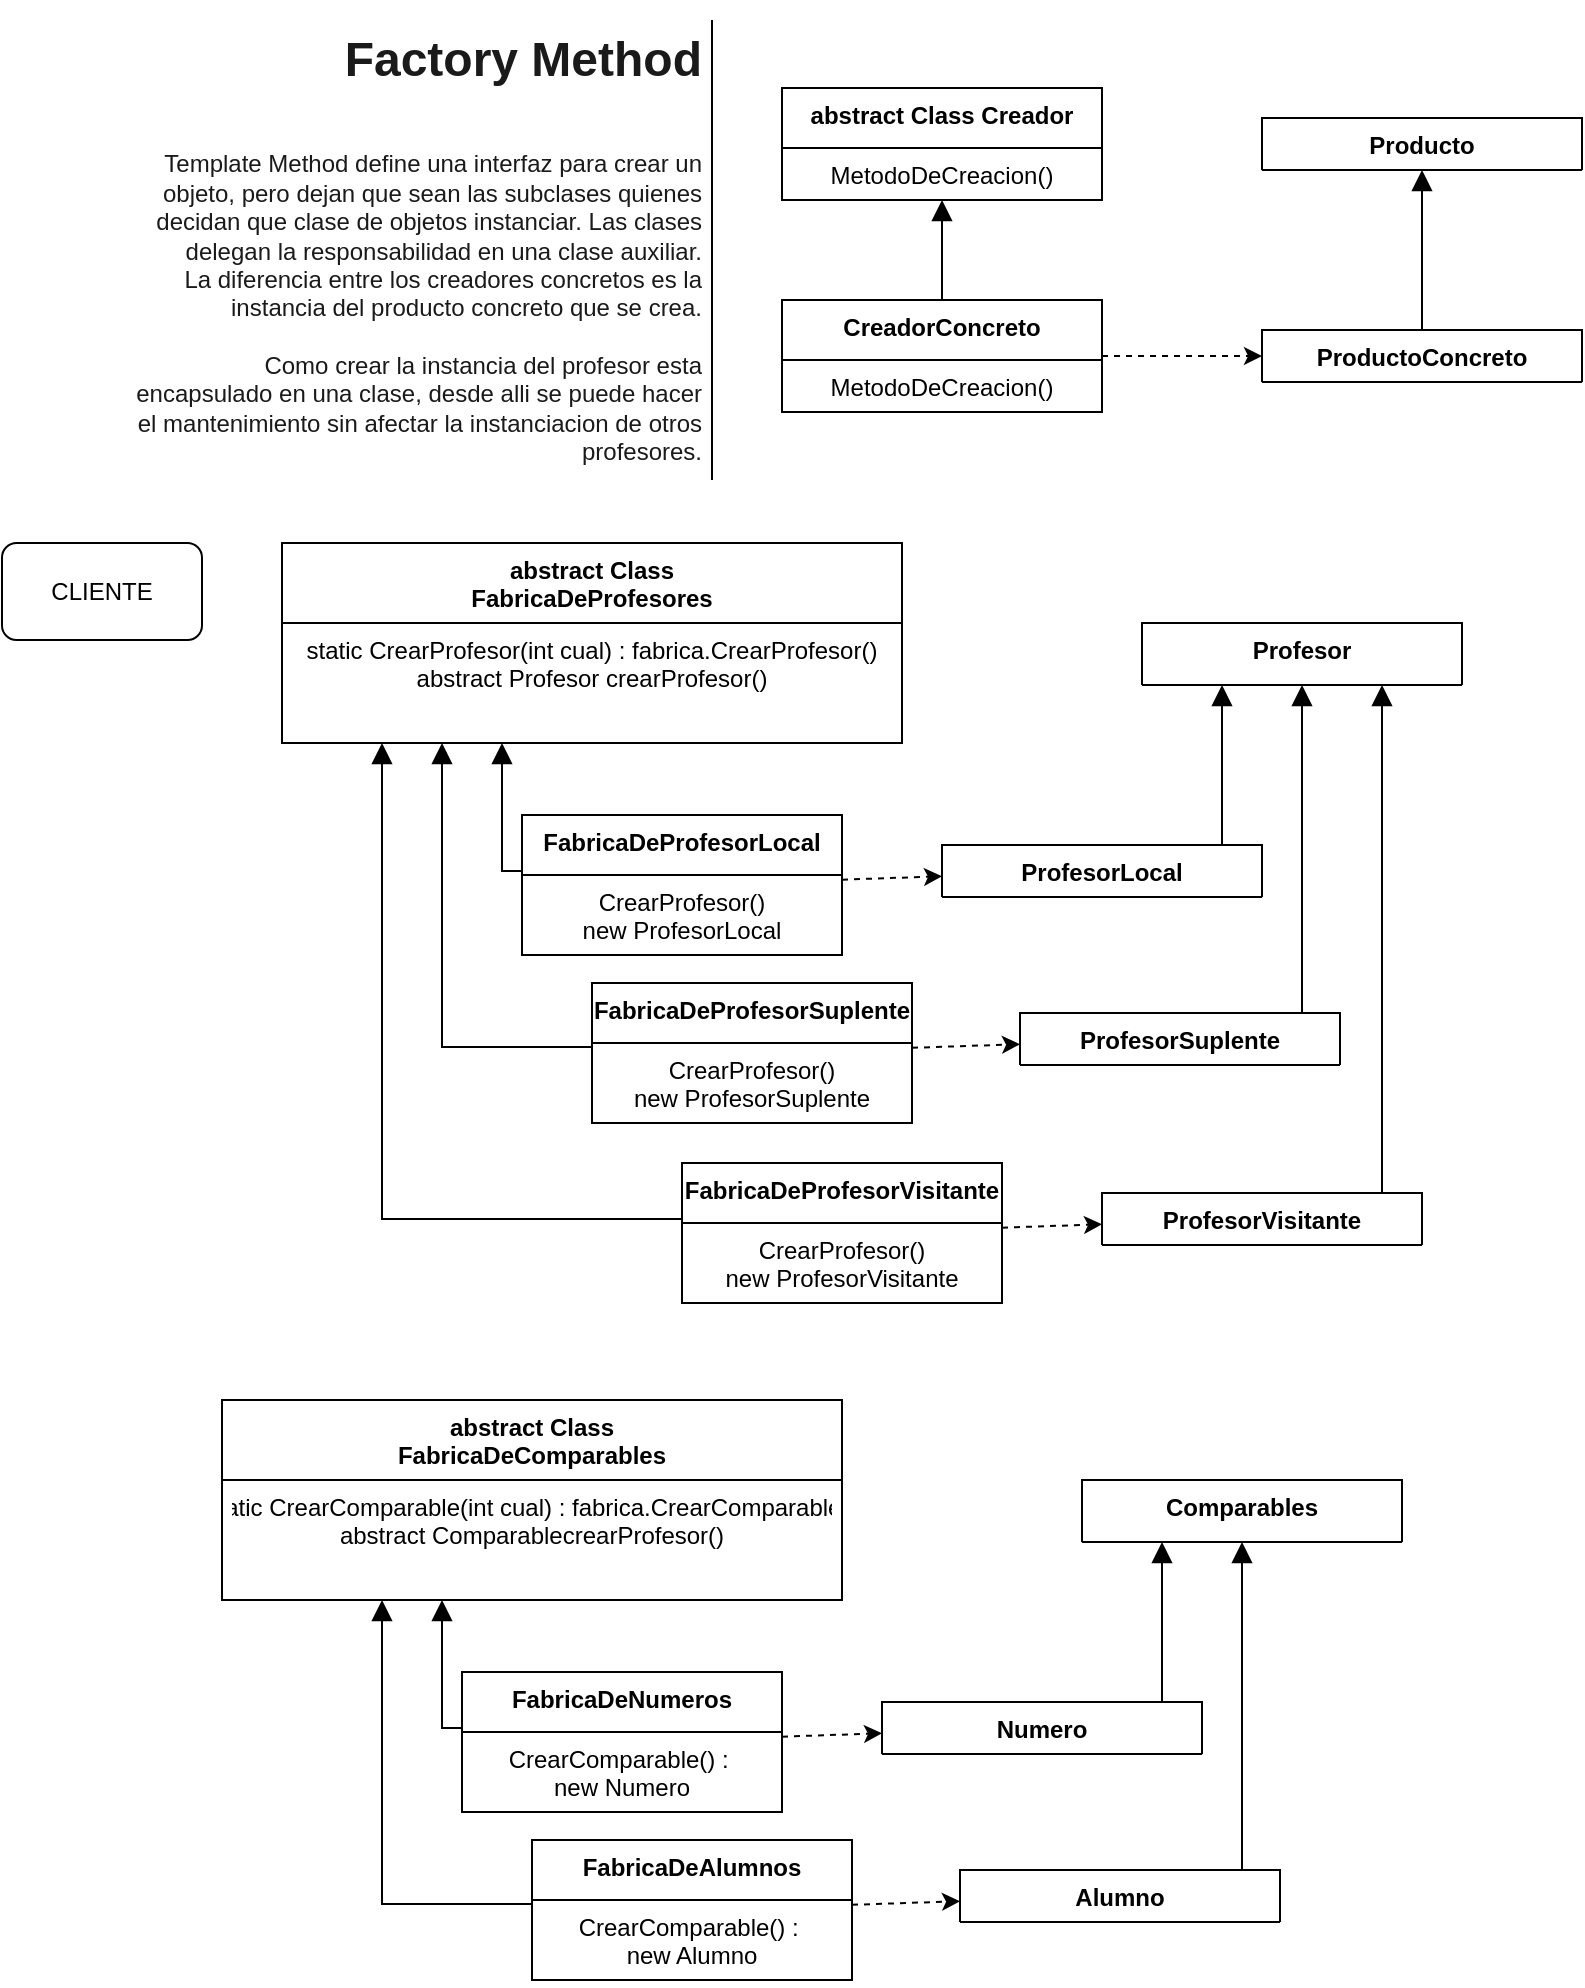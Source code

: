 <mxfile version="14.7.3" type="github" pages="2"><diagram name="3 Factory Method" id="yo1kNuvH8dFRnXLUA40o"><mxGraphModel dx="868" dy="520" grid="1" gridSize="10" guides="1" tooltips="1" connect="1" arrows="1" fold="1" page="1" pageScale="1" pageWidth="850" pageHeight="1100" math="0" shadow="0"><root><mxCell id="AaRRUuPXGWxMk3QRpt-g-0"/><mxCell id="AaRRUuPXGWxMk3QRpt-g-1" parent="AaRRUuPXGWxMk3QRpt-g-0"/><mxCell id="AaRRUuPXGWxMk3QRpt-g-2" value="abstract Class Creador" style="swimlane;fontStyle=1;align=center;verticalAlign=top;childLayout=stackLayout;horizontal=1;startSize=30;horizontalStack=0;resizeParent=1;resizeParentMax=0;resizeLast=0;collapsible=1;marginBottom=0;" parent="AaRRUuPXGWxMk3QRpt-g-1" vertex="1"><mxGeometry x="410" y="44" width="160" height="56" as="geometry"/></mxCell><mxCell id="AaRRUuPXGWxMk3QRpt-g-3" value="MetodoDeCreacion()" style="text;strokeColor=none;fillColor=none;align=center;verticalAlign=top;spacingLeft=4;spacingRight=4;overflow=hidden;rotatable=0;points=[[0,0.5],[1,0.5]];portConstraint=eastwest;" parent="AaRRUuPXGWxMk3QRpt-g-2" vertex="1"><mxGeometry y="30" width="160" height="26" as="geometry"/></mxCell><mxCell id="AaRRUuPXGWxMk3QRpt-g-5" value="&lt;h1&gt;&lt;font color=&quot;#1a1a1a&quot;&gt;Factory Method&lt;/font&gt;&lt;/h1&gt;&lt;div&gt;&lt;br&gt;&lt;/div&gt;&lt;div&gt;&lt;font color=&quot;#1a1a1a&quot;&gt;Template Method&amp;nbsp;&lt;/font&gt;&lt;span&gt;&lt;font color=&quot;#1a1a1a&quot;&gt;define una interfaz para crear un objeto, pero&amp;nbsp;&lt;/font&gt;&lt;/span&gt;&lt;span style=&quot;color: rgb(26 , 26 , 26)&quot;&gt;dejan que sean las subclases quienes decidan que clase&amp;nbsp;&lt;/span&gt;&lt;span style=&quot;color: rgb(26 , 26 , 26)&quot;&gt;de objetos instanciar.&amp;nbsp;&lt;/span&gt;&lt;span&gt;&lt;font color=&quot;#1a1a1a&quot;&gt;Las clases delegan la responsabilidad en una&amp;nbsp;&lt;/font&gt;&lt;/span&gt;&lt;span style=&quot;color: rgb(26 , 26 , 26)&quot;&gt;clase auxiliar.&lt;/span&gt;&lt;/div&gt;&lt;div&gt;&lt;span style=&quot;color: rgb(26 , 26 , 26)&quot;&gt;La diferencia entre los creadores concretos es la instancia del producto concreto que se crea.&lt;/span&gt;&lt;/div&gt;&lt;div&gt;&lt;span style=&quot;color: rgb(26 , 26 , 26)&quot;&gt;&lt;br&gt;&lt;/span&gt;&lt;/div&gt;&lt;div&gt;&lt;span style=&quot;color: rgb(26 , 26 , 26)&quot;&gt;Como crear la instancia del profesor esta encapsulado en una clase, desde alli se puede hacer el mantenimiento sin afectar la instanciacion de otros profesores.&lt;/span&gt;&lt;/div&gt;&lt;p&gt;&lt;/p&gt;" style="text;html=1;strokeColor=none;fillColor=none;spacing=5;spacingTop=-20;whiteSpace=wrap;overflow=hidden;rounded=0;align=right;" parent="AaRRUuPXGWxMk3QRpt-g-1" vertex="1"><mxGeometry x="80" y="10" width="295" height="230" as="geometry"/></mxCell><mxCell id="AaRRUuPXGWxMk3QRpt-g-6" value="ProductoConcreto" style="swimlane;fontStyle=1;align=center;verticalAlign=top;childLayout=stackLayout;horizontal=1;startSize=46;horizontalStack=0;resizeParent=1;resizeParentMax=0;resizeLast=0;collapsible=1;marginBottom=0;" parent="AaRRUuPXGWxMk3QRpt-g-1" vertex="1"><mxGeometry x="650" y="165" width="160" height="26" as="geometry"/></mxCell><mxCell id="AaRRUuPXGWxMk3QRpt-g-9" value="" style="endArrow=none;html=1;endSize=8;entryX=1;entryY=0;entryDx=0;entryDy=0;exitX=1;exitY=1;exitDx=0;exitDy=0;" parent="AaRRUuPXGWxMk3QRpt-g-1" source="AaRRUuPXGWxMk3QRpt-g-5" target="AaRRUuPXGWxMk3QRpt-g-5" edge="1"><mxGeometry width="50" height="50" relative="1" as="geometry"><mxPoint x="470" y="230" as="sourcePoint"/><mxPoint x="520" y="180" as="targetPoint"/></mxGeometry></mxCell><mxCell id="AaRRUuPXGWxMk3QRpt-g-10" value="CreadorConcreto" style="swimlane;fontStyle=1;align=center;verticalAlign=top;childLayout=stackLayout;horizontal=1;startSize=30;horizontalStack=0;resizeParent=1;resizeParentMax=0;resizeLast=0;collapsible=1;marginBottom=0;" parent="AaRRUuPXGWxMk3QRpt-g-1" vertex="1"><mxGeometry x="410" y="150" width="160" height="56" as="geometry"/></mxCell><mxCell id="AaRRUuPXGWxMk3QRpt-g-11" value="MetodoDeCreacion()" style="text;strokeColor=none;fillColor=none;align=center;verticalAlign=top;spacingLeft=4;spacingRight=4;overflow=hidden;rotatable=0;points=[[0,0.5],[1,0.5]];portConstraint=eastwest;" parent="AaRRUuPXGWxMk3QRpt-g-10" vertex="1"><mxGeometry y="30" width="160" height="26" as="geometry"/></mxCell><mxCell id="AaRRUuPXGWxMk3QRpt-g-12" value="" style="endArrow=block;html=1;endFill=1;endSize=8;edgeStyle=orthogonalEdgeStyle;rounded=0;" parent="AaRRUuPXGWxMk3QRpt-g-1" source="AaRRUuPXGWxMk3QRpt-g-6" target="l-YtCy-cWZxPGC9DYye8-1" edge="1"><mxGeometry width="50" height="50" relative="1" as="geometry"><mxPoint x="255" y="193" as="sourcePoint"/><mxPoint x="305" y="143" as="targetPoint"/></mxGeometry></mxCell><mxCell id="AaRRUuPXGWxMk3QRpt-g-25" value="CLIENTE" style="rounded=1;whiteSpace=wrap;html=1;align=center;" parent="AaRRUuPXGWxMk3QRpt-g-1" vertex="1"><mxGeometry x="20" y="271.5" width="100" height="48.5" as="geometry"/></mxCell><mxCell id="l-YtCy-cWZxPGC9DYye8-0" value="" style="endArrow=classic;html=1;dashed=1;" parent="AaRRUuPXGWxMk3QRpt-g-1" source="AaRRUuPXGWxMk3QRpt-g-10" target="AaRRUuPXGWxMk3QRpt-g-6" edge="1"><mxGeometry width="50" height="50" relative="1" as="geometry"><mxPoint x="380" y="126" as="sourcePoint"/><mxPoint x="430" y="76" as="targetPoint"/></mxGeometry></mxCell><mxCell id="l-YtCy-cWZxPGC9DYye8-1" value="Producto" style="swimlane;fontStyle=1;align=center;verticalAlign=top;childLayout=stackLayout;horizontal=1;startSize=46;horizontalStack=0;resizeParent=1;resizeParentMax=0;resizeLast=0;collapsible=1;marginBottom=0;" parent="AaRRUuPXGWxMk3QRpt-g-1" vertex="1"><mxGeometry x="650" y="59" width="160" height="26" as="geometry"/></mxCell><mxCell id="l-YtCy-cWZxPGC9DYye8-3" value="" style="endArrow=block;html=1;endFill=1;endSize=8;edgeStyle=orthogonalEdgeStyle;rounded=0;" parent="AaRRUuPXGWxMk3QRpt-g-1" source="AaRRUuPXGWxMk3QRpt-g-10" target="AaRRUuPXGWxMk3QRpt-g-2" edge="1"><mxGeometry width="50" height="50" relative="1" as="geometry"><mxPoint x="255" y="193" as="sourcePoint"/><mxPoint x="305" y="143" as="targetPoint"/></mxGeometry></mxCell><mxCell id="l-YtCy-cWZxPGC9DYye8-4" value="abstract Class &#10;FabricaDeProfesores" style="swimlane;fontStyle=1;align=center;verticalAlign=top;childLayout=stackLayout;horizontal=1;startSize=40;horizontalStack=0;resizeParent=1;resizeParentMax=0;resizeLast=0;collapsible=1;marginBottom=0;" parent="AaRRUuPXGWxMk3QRpt-g-1" vertex="1"><mxGeometry x="160" y="271.5" width="310" height="100" as="geometry"/></mxCell><mxCell id="l-YtCy-cWZxPGC9DYye8-5" value="static CrearProfesor(int cual) : fabrica.CrearProfesor()&#10;abstract Profesor crearProfesor()" style="text;strokeColor=none;fillColor=none;align=center;verticalAlign=top;spacingLeft=4;spacingRight=4;overflow=hidden;rotatable=0;points=[[0,0.5],[1,0.5]];portConstraint=eastwest;" parent="l-YtCy-cWZxPGC9DYye8-4" vertex="1"><mxGeometry y="40" width="310" height="60" as="geometry"/></mxCell><mxCell id="l-YtCy-cWZxPGC9DYye8-6" value="ProfesorLocal" style="swimlane;fontStyle=1;align=center;verticalAlign=top;childLayout=stackLayout;horizontal=1;startSize=46;horizontalStack=0;resizeParent=1;resizeParentMax=0;resizeLast=0;collapsible=1;marginBottom=0;" parent="AaRRUuPXGWxMk3QRpt-g-1" vertex="1"><mxGeometry x="490" y="422.5" width="160" height="26" as="geometry"/></mxCell><mxCell id="l-YtCy-cWZxPGC9DYye8-7" value="FabricaDeProfesorVisitante" style="swimlane;fontStyle=1;align=center;verticalAlign=top;childLayout=stackLayout;horizontal=1;startSize=30;horizontalStack=0;resizeParent=1;resizeParentMax=0;resizeLast=0;collapsible=1;marginBottom=0;" parent="AaRRUuPXGWxMk3QRpt-g-1" vertex="1"><mxGeometry x="360" y="581.5" width="160" height="70" as="geometry"/></mxCell><mxCell id="l-YtCy-cWZxPGC9DYye8-27" value="CrearProfesor()&#10;new ProfesorVisitante" style="text;strokeColor=none;fillColor=none;align=center;verticalAlign=top;spacingLeft=4;spacingRight=4;overflow=hidden;rotatable=0;points=[[0,0.5],[1,0.5]];portConstraint=eastwest;" parent="l-YtCy-cWZxPGC9DYye8-7" vertex="1"><mxGeometry y="30" width="160" height="40" as="geometry"/></mxCell><mxCell id="l-YtCy-cWZxPGC9DYye8-9" value="" style="endArrow=block;html=1;endFill=1;endSize=8;edgeStyle=orthogonalEdgeStyle;rounded=0;" parent="AaRRUuPXGWxMk3QRpt-g-1" source="l-YtCy-cWZxPGC9DYye8-6" target="l-YtCy-cWZxPGC9DYye8-11" edge="1"><mxGeometry width="50" height="50" relative="1" as="geometry"><mxPoint x="287.5" y="450.5" as="sourcePoint"/><mxPoint x="550" y="341.5" as="targetPoint"/><Array as="points"><mxPoint x="630" y="421.5"/><mxPoint x="630" y="421.5"/></Array></mxGeometry></mxCell><mxCell id="l-YtCy-cWZxPGC9DYye8-10" value="" style="endArrow=classic;html=1;dashed=1;" parent="AaRRUuPXGWxMk3QRpt-g-1" source="l-YtCy-cWZxPGC9DYye8-16" target="l-YtCy-cWZxPGC9DYye8-6" edge="1"><mxGeometry width="50" height="50" relative="1" as="geometry"><mxPoint x="412.5" y="383.5" as="sourcePoint"/><mxPoint x="462.5" y="333.5" as="targetPoint"/></mxGeometry></mxCell><mxCell id="l-YtCy-cWZxPGC9DYye8-11" value="Profesor" style="swimlane;fontStyle=1;align=center;verticalAlign=top;childLayout=stackLayout;horizontal=1;startSize=70;horizontalStack=0;resizeParent=1;resizeParentMax=0;resizeLast=0;collapsible=1;marginBottom=0;" parent="AaRRUuPXGWxMk3QRpt-g-1" vertex="1"><mxGeometry x="590" y="311.5" width="160" height="31" as="geometry"/></mxCell><mxCell id="l-YtCy-cWZxPGC9DYye8-12" value="" style="endArrow=block;html=1;endFill=1;endSize=8;edgeStyle=orthogonalEdgeStyle;rounded=0;" parent="AaRRUuPXGWxMk3QRpt-g-1" source="l-YtCy-cWZxPGC9DYye8-7" target="l-YtCy-cWZxPGC9DYye8-4" edge="1"><mxGeometry width="50" height="50" relative="1" as="geometry"><mxPoint x="287.5" y="450.5" as="sourcePoint"/><mxPoint x="337.5" y="400.5" as="targetPoint"/><Array as="points"><mxPoint x="210" y="609.5"/></Array></mxGeometry></mxCell><mxCell id="l-YtCy-cWZxPGC9DYye8-13" value="FabricaDeProfesorSuplente" style="swimlane;fontStyle=1;align=center;verticalAlign=top;childLayout=stackLayout;horizontal=1;startSize=30;horizontalStack=0;resizeParent=1;resizeParentMax=0;resizeLast=0;collapsible=1;marginBottom=0;" parent="AaRRUuPXGWxMk3QRpt-g-1" vertex="1"><mxGeometry x="315" y="491.5" width="160" height="70" as="geometry"/></mxCell><mxCell id="l-YtCy-cWZxPGC9DYye8-26" value="CrearProfesor()&#10;new ProfesorSuplente" style="text;strokeColor=none;fillColor=none;align=center;verticalAlign=top;spacingLeft=4;spacingRight=4;overflow=hidden;rotatable=0;points=[[0,0.5],[1,0.5]];portConstraint=eastwest;" parent="l-YtCy-cWZxPGC9DYye8-13" vertex="1"><mxGeometry y="30" width="160" height="40" as="geometry"/></mxCell><mxCell id="l-YtCy-cWZxPGC9DYye8-15" value="" style="endArrow=block;html=1;endFill=1;endSize=8;edgeStyle=orthogonalEdgeStyle;rounded=0;" parent="AaRRUuPXGWxMk3QRpt-g-1" source="l-YtCy-cWZxPGC9DYye8-13" target="l-YtCy-cWZxPGC9DYye8-4" edge="1"><mxGeometry width="50" height="50" relative="1" as="geometry"><mxPoint x="287.5" y="450.5" as="sourcePoint"/><mxPoint x="337.5" y="400.5" as="targetPoint"/><Array as="points"><mxPoint x="240" y="523.5"/></Array></mxGeometry></mxCell><mxCell id="l-YtCy-cWZxPGC9DYye8-16" value="FabricaDeProfesorLocal" style="swimlane;fontStyle=1;align=center;verticalAlign=top;childLayout=stackLayout;horizontal=1;startSize=30;horizontalStack=0;resizeParent=1;resizeParentMax=0;resizeLast=0;collapsible=1;marginBottom=0;" parent="AaRRUuPXGWxMk3QRpt-g-1" vertex="1"><mxGeometry x="280" y="407.5" width="160" height="70" as="geometry"/></mxCell><mxCell id="l-YtCy-cWZxPGC9DYye8-17" value="CrearProfesor()&#10;new ProfesorLocal" style="text;strokeColor=none;fillColor=none;align=center;verticalAlign=top;spacingLeft=4;spacingRight=4;overflow=hidden;rotatable=0;points=[[0,0.5],[1,0.5]];portConstraint=eastwest;" parent="l-YtCy-cWZxPGC9DYye8-16" vertex="1"><mxGeometry y="30" width="160" height="40" as="geometry"/></mxCell><mxCell id="l-YtCy-cWZxPGC9DYye8-18" value="" style="endArrow=block;html=1;endFill=1;endSize=8;edgeStyle=orthogonalEdgeStyle;rounded=0;" parent="AaRRUuPXGWxMk3QRpt-g-1" source="l-YtCy-cWZxPGC9DYye8-16" target="l-YtCy-cWZxPGC9DYye8-4" edge="1"><mxGeometry width="50" height="50" relative="1" as="geometry"><mxPoint x="287.5" y="450.5" as="sourcePoint"/><mxPoint x="337.5" y="400.5" as="targetPoint"/><Array as="points"><mxPoint x="270" y="435.5"/></Array></mxGeometry></mxCell><mxCell id="l-YtCy-cWZxPGC9DYye8-19" value="ProfesorSuplente" style="swimlane;fontStyle=1;align=center;verticalAlign=top;childLayout=stackLayout;horizontal=1;startSize=46;horizontalStack=0;resizeParent=1;resizeParentMax=0;resizeLast=0;collapsible=1;marginBottom=0;" parent="AaRRUuPXGWxMk3QRpt-g-1" vertex="1"><mxGeometry x="529" y="506.5" width="160" height="26" as="geometry"/></mxCell><mxCell id="l-YtCy-cWZxPGC9DYye8-20" value="ProfesorVisitante" style="swimlane;fontStyle=1;align=center;verticalAlign=top;childLayout=stackLayout;horizontal=1;startSize=46;horizontalStack=0;resizeParent=1;resizeParentMax=0;resizeLast=0;collapsible=1;marginBottom=0;" parent="AaRRUuPXGWxMk3QRpt-g-1" vertex="1"><mxGeometry x="570" y="596.5" width="160" height="26" as="geometry"/></mxCell><mxCell id="l-YtCy-cWZxPGC9DYye8-21" value="" style="endArrow=classic;html=1;dashed=1;" parent="AaRRUuPXGWxMk3QRpt-g-1" source="l-YtCy-cWZxPGC9DYye8-13" target="l-YtCy-cWZxPGC9DYye8-19" edge="1"><mxGeometry width="50" height="50" relative="1" as="geometry"><mxPoint x="412.5" y="383.5" as="sourcePoint"/><mxPoint x="462.5" y="333.5" as="targetPoint"/></mxGeometry></mxCell><mxCell id="l-YtCy-cWZxPGC9DYye8-22" value="" style="endArrow=classic;html=1;dashed=1;" parent="AaRRUuPXGWxMk3QRpt-g-1" source="l-YtCy-cWZxPGC9DYye8-7" target="l-YtCy-cWZxPGC9DYye8-20" edge="1"><mxGeometry width="50" height="50" relative="1" as="geometry"><mxPoint x="412.5" y="383.5" as="sourcePoint"/><mxPoint x="462.5" y="333.5" as="targetPoint"/></mxGeometry></mxCell><mxCell id="l-YtCy-cWZxPGC9DYye8-24" value="" style="endArrow=block;html=1;endFill=1;endSize=8;edgeStyle=orthogonalEdgeStyle;rounded=0;exitX=0.5;exitY=0;exitDx=0;exitDy=0;" parent="AaRRUuPXGWxMk3QRpt-g-1" source="l-YtCy-cWZxPGC9DYye8-19" target="l-YtCy-cWZxPGC9DYye8-11" edge="1"><mxGeometry width="50" height="50" relative="1" as="geometry"><mxPoint x="287.5" y="450.5" as="sourcePoint"/><mxPoint x="337.5" y="400.5" as="targetPoint"/><Array as="points"><mxPoint x="670" y="506.5"/></Array></mxGeometry></mxCell><mxCell id="l-YtCy-cWZxPGC9DYye8-25" value="" style="endArrow=block;html=1;endFill=1;endSize=8;edgeStyle=orthogonalEdgeStyle;rounded=0;exitX=0.5;exitY=0;exitDx=0;exitDy=0;" parent="AaRRUuPXGWxMk3QRpt-g-1" source="l-YtCy-cWZxPGC9DYye8-20" target="l-YtCy-cWZxPGC9DYye8-11" edge="1"><mxGeometry width="50" height="50" relative="1" as="geometry"><mxPoint x="287.5" y="450.5" as="sourcePoint"/><mxPoint x="840" y="471.5" as="targetPoint"/><Array as="points"><mxPoint x="710" y="596.5"/></Array></mxGeometry></mxCell><mxCell id="RKG4aWZJy6zWeopK65yn-0" value="abstract Class &#10;FabricaDeComparables" style="swimlane;fontStyle=1;align=center;verticalAlign=top;childLayout=stackLayout;horizontal=1;startSize=40;horizontalStack=0;resizeParent=1;resizeParentMax=0;resizeLast=0;collapsible=1;marginBottom=0;" parent="AaRRUuPXGWxMk3QRpt-g-1" vertex="1"><mxGeometry x="130" y="700" width="310" height="100" as="geometry"/></mxCell><mxCell id="RKG4aWZJy6zWeopK65yn-1" value="static CrearComparable(int cual) : fabrica.CrearComparable()&#10;abstract ComparablecrearProfesor()" style="text;strokeColor=none;fillColor=none;align=center;verticalAlign=top;spacingLeft=4;spacingRight=4;overflow=hidden;rotatable=0;points=[[0,0.5],[1,0.5]];portConstraint=eastwest;" parent="RKG4aWZJy6zWeopK65yn-0" vertex="1"><mxGeometry y="40" width="310" height="60" as="geometry"/></mxCell><mxCell id="RKG4aWZJy6zWeopK65yn-2" value="Numero" style="swimlane;fontStyle=1;align=center;verticalAlign=top;childLayout=stackLayout;horizontal=1;startSize=46;horizontalStack=0;resizeParent=1;resizeParentMax=0;resizeLast=0;collapsible=1;marginBottom=0;" parent="AaRRUuPXGWxMk3QRpt-g-1" vertex="1"><mxGeometry x="460" y="851" width="160" height="26" as="geometry"/></mxCell><mxCell id="RKG4aWZJy6zWeopK65yn-5" value="" style="endArrow=block;html=1;endFill=1;endSize=8;edgeStyle=orthogonalEdgeStyle;rounded=0;" parent="AaRRUuPXGWxMk3QRpt-g-1" source="RKG4aWZJy6zWeopK65yn-2" target="RKG4aWZJy6zWeopK65yn-7" edge="1"><mxGeometry width="50" height="50" relative="1" as="geometry"><mxPoint x="257.5" y="879" as="sourcePoint"/><mxPoint x="520" y="770" as="targetPoint"/><Array as="points"><mxPoint x="600" y="850"/><mxPoint x="600" y="850"/></Array></mxGeometry></mxCell><mxCell id="RKG4aWZJy6zWeopK65yn-6" value="" style="endArrow=classic;html=1;dashed=1;" parent="AaRRUuPXGWxMk3QRpt-g-1" source="RKG4aWZJy6zWeopK65yn-12" target="RKG4aWZJy6zWeopK65yn-2" edge="1"><mxGeometry width="50" height="50" relative="1" as="geometry"><mxPoint x="382.5" y="812" as="sourcePoint"/><mxPoint x="432.5" y="762" as="targetPoint"/></mxGeometry></mxCell><mxCell id="RKG4aWZJy6zWeopK65yn-7" value="Comparables" style="swimlane;fontStyle=1;align=center;verticalAlign=top;childLayout=stackLayout;horizontal=1;startSize=70;horizontalStack=0;resizeParent=1;resizeParentMax=0;resizeLast=0;collapsible=1;marginBottom=0;" parent="AaRRUuPXGWxMk3QRpt-g-1" vertex="1"><mxGeometry x="560" y="740" width="160" height="31" as="geometry"/></mxCell><mxCell id="RKG4aWZJy6zWeopK65yn-9" value="FabricaDeAlumnos" style="swimlane;fontStyle=1;align=center;verticalAlign=top;childLayout=stackLayout;horizontal=1;startSize=30;horizontalStack=0;resizeParent=1;resizeParentMax=0;resizeLast=0;collapsible=1;marginBottom=0;" parent="AaRRUuPXGWxMk3QRpt-g-1" vertex="1"><mxGeometry x="285" y="920" width="160" height="70" as="geometry"/></mxCell><mxCell id="RKG4aWZJy6zWeopK65yn-21" value="CrearComparable() : &#10;new Alumno" style="text;strokeColor=none;fillColor=none;align=center;verticalAlign=top;spacingLeft=4;spacingRight=4;overflow=hidden;rotatable=0;points=[[0,0.5],[1,0.5]];portConstraint=eastwest;" parent="RKG4aWZJy6zWeopK65yn-9" vertex="1"><mxGeometry y="30" width="160" height="40" as="geometry"/></mxCell><mxCell id="RKG4aWZJy6zWeopK65yn-11" value="" style="endArrow=block;html=1;endFill=1;endSize=8;edgeStyle=orthogonalEdgeStyle;rounded=0;" parent="AaRRUuPXGWxMk3QRpt-g-1" source="RKG4aWZJy6zWeopK65yn-9" target="RKG4aWZJy6zWeopK65yn-0" edge="1"><mxGeometry width="50" height="50" relative="1" as="geometry"><mxPoint x="257.5" y="879" as="sourcePoint"/><mxPoint x="307.5" y="829" as="targetPoint"/><Array as="points"><mxPoint x="210" y="952"/></Array></mxGeometry></mxCell><mxCell id="RKG4aWZJy6zWeopK65yn-12" value="FabricaDeNumeros" style="swimlane;fontStyle=1;align=center;verticalAlign=top;childLayout=stackLayout;horizontal=1;startSize=30;horizontalStack=0;resizeParent=1;resizeParentMax=0;resizeLast=0;collapsible=1;marginBottom=0;" parent="AaRRUuPXGWxMk3QRpt-g-1" vertex="1"><mxGeometry x="250" y="836" width="160" height="70" as="geometry"/></mxCell><mxCell id="RKG4aWZJy6zWeopK65yn-13" value="CrearComparable() : &#10;new Numero" style="text;strokeColor=none;fillColor=none;align=center;verticalAlign=top;spacingLeft=4;spacingRight=4;overflow=hidden;rotatable=0;points=[[0,0.5],[1,0.5]];portConstraint=eastwest;" parent="RKG4aWZJy6zWeopK65yn-12" vertex="1"><mxGeometry y="30" width="160" height="40" as="geometry"/></mxCell><mxCell id="RKG4aWZJy6zWeopK65yn-14" value="" style="endArrow=block;html=1;endFill=1;endSize=8;edgeStyle=orthogonalEdgeStyle;rounded=0;" parent="AaRRUuPXGWxMk3QRpt-g-1" source="RKG4aWZJy6zWeopK65yn-12" target="RKG4aWZJy6zWeopK65yn-0" edge="1"><mxGeometry width="50" height="50" relative="1" as="geometry"><mxPoint x="257.5" y="879" as="sourcePoint"/><mxPoint x="307.5" y="829" as="targetPoint"/><Array as="points"><mxPoint x="240" y="864"/></Array></mxGeometry></mxCell><mxCell id="RKG4aWZJy6zWeopK65yn-15" value="Alumno" style="swimlane;fontStyle=1;align=center;verticalAlign=top;childLayout=stackLayout;horizontal=1;startSize=46;horizontalStack=0;resizeParent=1;resizeParentMax=0;resizeLast=0;collapsible=1;marginBottom=0;" parent="AaRRUuPXGWxMk3QRpt-g-1" vertex="1"><mxGeometry x="499" y="935" width="160" height="26" as="geometry"/></mxCell><mxCell id="RKG4aWZJy6zWeopK65yn-17" value="" style="endArrow=classic;html=1;dashed=1;" parent="AaRRUuPXGWxMk3QRpt-g-1" source="RKG4aWZJy6zWeopK65yn-9" target="RKG4aWZJy6zWeopK65yn-15" edge="1"><mxGeometry width="50" height="50" relative="1" as="geometry"><mxPoint x="382.5" y="812" as="sourcePoint"/><mxPoint x="432.5" y="762" as="targetPoint"/></mxGeometry></mxCell><mxCell id="RKG4aWZJy6zWeopK65yn-19" value="" style="endArrow=block;html=1;endFill=1;endSize=8;edgeStyle=orthogonalEdgeStyle;rounded=0;exitX=0.5;exitY=0;exitDx=0;exitDy=0;" parent="AaRRUuPXGWxMk3QRpt-g-1" source="RKG4aWZJy6zWeopK65yn-15" target="RKG4aWZJy6zWeopK65yn-7" edge="1"><mxGeometry width="50" height="50" relative="1" as="geometry"><mxPoint x="257.5" y="879" as="sourcePoint"/><mxPoint x="307.5" y="829" as="targetPoint"/><Array as="points"><mxPoint x="640" y="935"/></Array></mxGeometry></mxCell></root></mxGraphModel></diagram><diagram id="Aj2XoQUoZmyuWujq1AzN" name="3 Observer"><mxGraphModel dx="868" dy="520" grid="1" gridSize="10" guides="1" tooltips="1" connect="1" arrows="1" fold="1" page="1" pageScale="1" pageWidth="850" pageHeight="1100" math="0" shadow="0"><root><mxCell id="QsLPCnkqtUDwlWqzrG-L-0"/><mxCell id="QsLPCnkqtUDwlWqzrG-L-1" parent="QsLPCnkqtUDwlWqzrG-L-0"/><mxCell id="QsLPCnkqtUDwlWqzrG-L-2" value="Sujeto" style="swimlane;fontStyle=1;align=center;verticalAlign=top;childLayout=stackLayout;horizontal=1;startSize=30;horizontalStack=0;resizeParent=1;resizeParentMax=0;resizeLast=0;collapsible=1;marginBottom=0;" vertex="1" parent="QsLPCnkqtUDwlWqzrG-L-1"><mxGeometry x="410" y="10" width="160" height="108" as="geometry"/></mxCell><mxCell id="QsLPCnkqtUDwlWqzrG-L-3" value="Agregar()" style="text;strokeColor=none;fillColor=none;align=center;verticalAlign=top;spacingLeft=4;spacingRight=4;overflow=hidden;rotatable=0;points=[[0,0.5],[1,0.5]];portConstraint=eastwest;" vertex="1" parent="QsLPCnkqtUDwlWqzrG-L-2"><mxGeometry y="30" width="160" height="26" as="geometry"/></mxCell><mxCell id="QsLPCnkqtUDwlWqzrG-L-4" value="Quitar()" style="text;strokeColor=none;fillColor=none;align=center;verticalAlign=top;spacingLeft=4;spacingRight=4;overflow=hidden;rotatable=0;points=[[0,0.5],[1,0.5]];portConstraint=eastwest;" vertex="1" parent="QsLPCnkqtUDwlWqzrG-L-2"><mxGeometry y="56" width="160" height="26" as="geometry"/></mxCell><mxCell id="QsLPCnkqtUDwlWqzrG-L-5" value="Notificar()" style="text;strokeColor=none;fillColor=none;align=center;verticalAlign=top;spacingLeft=4;spacingRight=4;overflow=hidden;rotatable=0;points=[[0,0.5],[1,0.5]];portConstraint=eastwest;" vertex="1" parent="QsLPCnkqtUDwlWqzrG-L-2"><mxGeometry y="82" width="160" height="26" as="geometry"/></mxCell><mxCell id="QsLPCnkqtUDwlWqzrG-L-6" value="&lt;h1&gt;&lt;font color=&quot;#1a1a1a&quot;&gt;Observer&lt;/font&gt;&lt;/h1&gt;&lt;div&gt;Define una dependencia de uno a muchos &lt;br&gt;entre objetos, de forma que cuando un objeto cambie de&amp;nbsp;estado se notifique y se actualicen automáticamente todos los objetos que dependan de él&lt;br&gt;&lt;/div&gt;&lt;p&gt;&lt;/p&gt;" style="text;html=1;strokeColor=none;fillColor=none;spacing=5;spacingTop=-20;whiteSpace=wrap;overflow=hidden;rounded=0;align=right;" vertex="1" parent="QsLPCnkqtUDwlWqzrG-L-1"><mxGeometry x="80" y="10" width="295" height="230" as="geometry"/></mxCell><mxCell id="QsLPCnkqtUDwlWqzrG-L-7" value="ProductoConcreto" style="swimlane;fontStyle=1;align=center;verticalAlign=top;childLayout=stackLayout;horizontal=1;startSize=46;horizontalStack=0;resizeParent=1;resizeParentMax=0;resizeLast=0;collapsible=1;marginBottom=0;" vertex="1" parent="QsLPCnkqtUDwlWqzrG-L-1"><mxGeometry x="650" y="152" width="160" height="26" as="geometry"/></mxCell><mxCell id="QsLPCnkqtUDwlWqzrG-L-8" value="" style="endArrow=none;html=1;endSize=8;entryX=1;entryY=0;entryDx=0;entryDy=0;exitX=1;exitY=1;exitDx=0;exitDy=0;" edge="1" parent="QsLPCnkqtUDwlWqzrG-L-1" source="QsLPCnkqtUDwlWqzrG-L-6" target="QsLPCnkqtUDwlWqzrG-L-6"><mxGeometry width="50" height="50" relative="1" as="geometry"><mxPoint x="470" y="230" as="sourcePoint"/><mxPoint x="520" y="180" as="targetPoint"/></mxGeometry></mxCell><mxCell id="QsLPCnkqtUDwlWqzrG-L-9" value="SujetoConcreto" style="swimlane;fontStyle=1;align=center;verticalAlign=top;childLayout=stackLayout;horizontal=1;startSize=56;horizontalStack=0;resizeParent=1;resizeParentMax=0;resizeLast=0;collapsible=1;marginBottom=0;" vertex="1" parent="QsLPCnkqtUDwlWqzrG-L-1"><mxGeometry x="410" y="150" width="160" height="30" as="geometry"/></mxCell><mxCell id="QsLPCnkqtUDwlWqzrG-L-10" value="" style="endArrow=block;html=1;endFill=1;endSize=8;edgeStyle=orthogonalEdgeStyle;rounded=0;" edge="1" parent="QsLPCnkqtUDwlWqzrG-L-1" source="QsLPCnkqtUDwlWqzrG-L-7" target="QsLPCnkqtUDwlWqzrG-L-13"><mxGeometry width="50" height="50" relative="1" as="geometry"><mxPoint x="255" y="193" as="sourcePoint"/><mxPoint x="305" y="143" as="targetPoint"/></mxGeometry></mxCell><mxCell id="QsLPCnkqtUDwlWqzrG-L-11" value="CLIENTE" style="rounded=1;whiteSpace=wrap;html=1;align=center;" vertex="1" parent="QsLPCnkqtUDwlWqzrG-L-1"><mxGeometry x="20" y="271.5" width="100" height="48.5" as="geometry"/></mxCell><mxCell id="QsLPCnkqtUDwlWqzrG-L-12" value="" style="endArrow=none;html=1;dashed=1;startArrow=classic;startFill=1;endFill=0;" edge="1" parent="QsLPCnkqtUDwlWqzrG-L-1" source="QsLPCnkqtUDwlWqzrG-L-9" target="QsLPCnkqtUDwlWqzrG-L-7"><mxGeometry width="50" height="50" relative="1" as="geometry"><mxPoint x="380" y="126" as="sourcePoint"/><mxPoint x="430" y="76" as="targetPoint"/></mxGeometry></mxCell><mxCell id="QsLPCnkqtUDwlWqzrG-L-13" value="Observardor" style="swimlane;fontStyle=1;align=center;verticalAlign=top;childLayout=stackLayout;horizontal=1;startSize=31;horizontalStack=0;resizeParent=1;resizeParentMax=0;resizeLast=0;collapsible=1;marginBottom=0;" vertex="1" parent="QsLPCnkqtUDwlWqzrG-L-1"><mxGeometry x="650" y="35.5" width="160" height="57" as="geometry"/></mxCell><mxCell id="QsLPCnkqtUDwlWqzrG-L-14" value="Actualizar()" style="text;strokeColor=none;fillColor=none;align=center;verticalAlign=top;spacingLeft=4;spacingRight=4;overflow=hidden;rotatable=0;points=[[0,0.5],[1,0.5]];portConstraint=eastwest;" vertex="1" parent="QsLPCnkqtUDwlWqzrG-L-13"><mxGeometry y="31" width="160" height="26" as="geometry"/></mxCell><mxCell id="QsLPCnkqtUDwlWqzrG-L-15" value="" style="endArrow=block;html=1;endFill=1;endSize=8;edgeStyle=orthogonalEdgeStyle;rounded=0;" edge="1" parent="QsLPCnkqtUDwlWqzrG-L-1" source="QsLPCnkqtUDwlWqzrG-L-9" target="QsLPCnkqtUDwlWqzrG-L-2"><mxGeometry width="50" height="50" relative="1" as="geometry"><mxPoint x="255" y="193" as="sourcePoint"/><mxPoint x="305" y="143" as="targetPoint"/></mxGeometry></mxCell><mxCell id="QsLPCnkqtUDwlWqzrG-L-16" value="" style="endArrow=none;html=1;dashed=1;startArrow=diamond;startFill=1;endFill=0;" edge="1" parent="QsLPCnkqtUDwlWqzrG-L-1" source="QsLPCnkqtUDwlWqzrG-L-2" target="QsLPCnkqtUDwlWqzrG-L-13"><mxGeometry width="50" height="50" relative="1" as="geometry"><mxPoint x="380" y="126" as="sourcePoint"/><mxPoint x="430" y="76" as="targetPoint"/></mxGeometry></mxCell><mxCell id="QsLPCnkqtUDwlWqzrG-L-17" value="Sujeto" style="swimlane;fontStyle=1;align=center;verticalAlign=top;childLayout=stackLayout;horizontal=1;startSize=30;horizontalStack=0;resizeParent=1;resizeParentMax=0;resizeLast=0;collapsible=1;marginBottom=0;" vertex="1" parent="QsLPCnkqtUDwlWqzrG-L-1"><mxGeometry x="170" y="280" width="160" height="108" as="geometry"/></mxCell><mxCell id="QsLPCnkqtUDwlWqzrG-L-18" value="Agregar()" style="text;strokeColor=none;fillColor=none;align=center;verticalAlign=top;spacingLeft=4;spacingRight=4;overflow=hidden;rotatable=0;points=[[0,0.5],[1,0.5]];portConstraint=eastwest;" vertex="1" parent="QsLPCnkqtUDwlWqzrG-L-17"><mxGeometry y="30" width="160" height="26" as="geometry"/></mxCell><mxCell id="QsLPCnkqtUDwlWqzrG-L-19" value="Quitar()" style="text;strokeColor=none;fillColor=none;align=center;verticalAlign=top;spacingLeft=4;spacingRight=4;overflow=hidden;rotatable=0;points=[[0,0.5],[1,0.5]];portConstraint=eastwest;" vertex="1" parent="QsLPCnkqtUDwlWqzrG-L-17"><mxGeometry y="56" width="160" height="26" as="geometry"/></mxCell><mxCell id="QsLPCnkqtUDwlWqzrG-L-20" value="Notificar()" style="text;strokeColor=none;fillColor=none;align=center;verticalAlign=top;spacingLeft=4;spacingRight=4;overflow=hidden;rotatable=0;points=[[0,0.5],[1,0.5]];portConstraint=eastwest;" vertex="1" parent="QsLPCnkqtUDwlWqzrG-L-17"><mxGeometry y="82" width="160" height="26" as="geometry"/></mxCell><mxCell id="QsLPCnkqtUDwlWqzrG-L-21" value="ProductoConcreto" style="swimlane;fontStyle=1;align=center;verticalAlign=top;childLayout=stackLayout;horizontal=1;startSize=46;horizontalStack=0;resizeParent=1;resizeParentMax=0;resizeLast=0;collapsible=1;marginBottom=0;" vertex="1" parent="QsLPCnkqtUDwlWqzrG-L-1"><mxGeometry x="410" y="420" width="160" height="28" as="geometry"/></mxCell><mxCell id="QsLPCnkqtUDwlWqzrG-L-22" value="SujetoConcreto" style="swimlane;fontStyle=1;align=center;verticalAlign=top;childLayout=stackLayout;horizontal=1;startSize=56;horizontalStack=0;resizeParent=1;resizeParentMax=0;resizeLast=0;collapsible=1;marginBottom=0;" vertex="1" parent="QsLPCnkqtUDwlWqzrG-L-1"><mxGeometry x="170" y="420" width="160" height="30" as="geometry"/></mxCell><mxCell id="QsLPCnkqtUDwlWqzrG-L-23" value="" style="endArrow=block;html=1;endFill=1;endSize=8;edgeStyle=orthogonalEdgeStyle;rounded=0;" edge="1" parent="QsLPCnkqtUDwlWqzrG-L-1" source="QsLPCnkqtUDwlWqzrG-L-21" target="QsLPCnkqtUDwlWqzrG-L-25"><mxGeometry width="50" height="50" relative="1" as="geometry"><mxPoint x="15" y="463" as="sourcePoint"/><mxPoint x="65" y="413" as="targetPoint"/></mxGeometry></mxCell><mxCell id="QsLPCnkqtUDwlWqzrG-L-24" value="" style="endArrow=none;html=1;dashed=1;startArrow=classic;startFill=1;endFill=0;" edge="1" parent="QsLPCnkqtUDwlWqzrG-L-1" source="QsLPCnkqtUDwlWqzrG-L-22" target="QsLPCnkqtUDwlWqzrG-L-21"><mxGeometry width="50" height="50" relative="1" as="geometry"><mxPoint x="140" y="396" as="sourcePoint"/><mxPoint x="190" y="346" as="targetPoint"/></mxGeometry></mxCell><mxCell id="QsLPCnkqtUDwlWqzrG-L-25" value="Observador" style="swimlane;fontStyle=1;align=center;verticalAlign=top;childLayout=stackLayout;horizontal=1;startSize=31;horizontalStack=0;resizeParent=1;resizeParentMax=0;resizeLast=0;collapsible=1;marginBottom=0;" vertex="1" parent="QsLPCnkqtUDwlWqzrG-L-1"><mxGeometry x="410" y="305.5" width="160" height="57" as="geometry"/></mxCell><mxCell id="QsLPCnkqtUDwlWqzrG-L-26" value="Actualizar()" style="text;strokeColor=none;fillColor=none;align=center;verticalAlign=top;spacingLeft=4;spacingRight=4;overflow=hidden;rotatable=0;points=[[0,0.5],[1,0.5]];portConstraint=eastwest;" vertex="1" parent="QsLPCnkqtUDwlWqzrG-L-25"><mxGeometry y="31" width="160" height="26" as="geometry"/></mxCell><mxCell id="QsLPCnkqtUDwlWqzrG-L-27" value="" style="endArrow=block;html=1;endFill=1;endSize=8;edgeStyle=orthogonalEdgeStyle;rounded=0;" edge="1" parent="QsLPCnkqtUDwlWqzrG-L-1" source="QsLPCnkqtUDwlWqzrG-L-22" target="QsLPCnkqtUDwlWqzrG-L-17"><mxGeometry width="50" height="50" relative="1" as="geometry"><mxPoint x="15" y="463" as="sourcePoint"/><mxPoint x="65" y="413" as="targetPoint"/></mxGeometry></mxCell><mxCell id="QsLPCnkqtUDwlWqzrG-L-28" value="" style="endArrow=none;html=1;dashed=1;startArrow=diamond;startFill=1;endFill=0;" edge="1" parent="QsLPCnkqtUDwlWqzrG-L-1" source="QsLPCnkqtUDwlWqzrG-L-17" target="QsLPCnkqtUDwlWqzrG-L-25"><mxGeometry width="50" height="50" relative="1" as="geometry"><mxPoint x="140" y="396" as="sourcePoint"/><mxPoint x="190" y="346" as="targetPoint"/></mxGeometry></mxCell></root></mxGraphModel></diagram></mxfile>